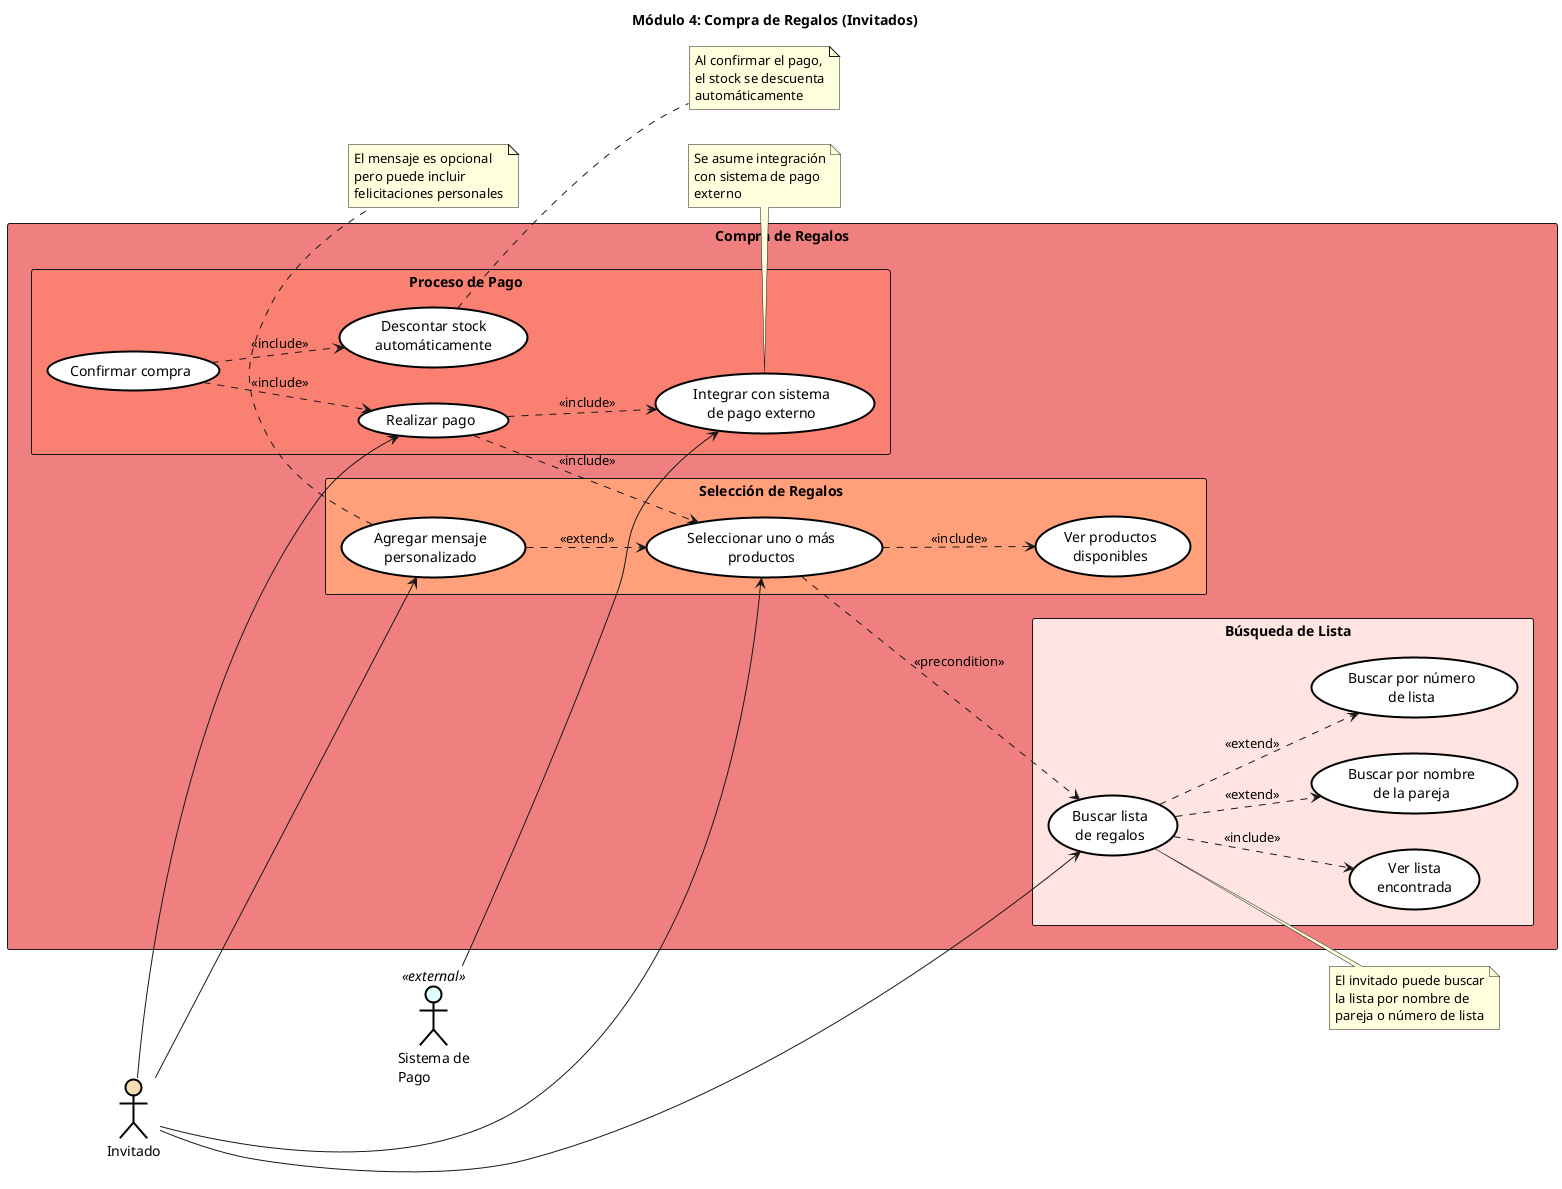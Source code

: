 @startuml moduloCompras
left to right direction
skinparam packageStyle rectangle

skinparam usecase {
    BackgroundColor White
    BorderColor Black
    BorderThickness 2
}

skinparam actor {
    BackgroundColor White
    BorderColor Black
    BorderThickness 2
}

title Módulo 4: Compra de Regalos (Invitados)

' ===== ACTORES =====
actor "Invitado" as Invitado #Wheat
actor "Sistema de\nPago" as SistemaPago <<external>> #LightCyan

' ===== CASOS DE USO =====
package "Compra de Regalos" #LightCoral {
  
  package "   Búsqueda de Lista" #MistyRose {
    usecase (Buscar lista\nde regalos) as UC30
    usecase (Buscar por nombre\nde la pareja) as UC30a
    usecase (Buscar por número\nde lista) as UC30b
    usecase (Ver lista\nencontrada) as UC30c
  }
  
  package "   Selección de Regalos" #LightSalmon {
    usecase (Seleccionar uno o más\nproductos) as UC31
    usecase (Agregar mensaje\npersonalizado) as UC32
    usecase (Ver productos\ndisponibles) as UC31a
  }
  
  package "   Proceso de Pago" #Salmon {
    usecase (Realizar pago) as UC33
    usecase (Integrar con sistema\nde pago externo) as UC33a
    usecase (Confirmar compra) as UC34
    usecase (Descontar stock\nautomáticamente) as UC35
  }
}

' ===== RELACIONES =====

' Actores
Invitado --> UC30
Invitado --> UC31
Invitado --> UC32
Invitado --> UC33
SistemaPago --> UC33a

' Relaciones entre casos de uso
UC30 ..> UC30a : <<extend>>
UC30 ..> UC30b : <<extend>>
UC30 ..> UC30c : <<include>>

UC31 ..> UC30 : <<precondition>>
UC31 ..> UC31a : <<include>>

UC32 ..> UC31 : <<extend>>

UC33 ..> UC31 : <<include>>
UC33 ..> UC33a : <<include>>

UC34 ..> UC33 : <<include>>
UC34 ..> UC35 : <<include>>

note right of UC30
  El invitado puede buscar
  la lista por nombre de
  pareja o número de lista
end note

note bottom of UC32
  El mensaje es opcional
  pero puede incluir
  felicitaciones personales
end note

note bottom of UC33a
  Se asume integración
  con sistema de pago
  externo
end note

note right of UC35
  Al confirmar el pago,
  el stock se descuenta
  automáticamente
end note

@enduml